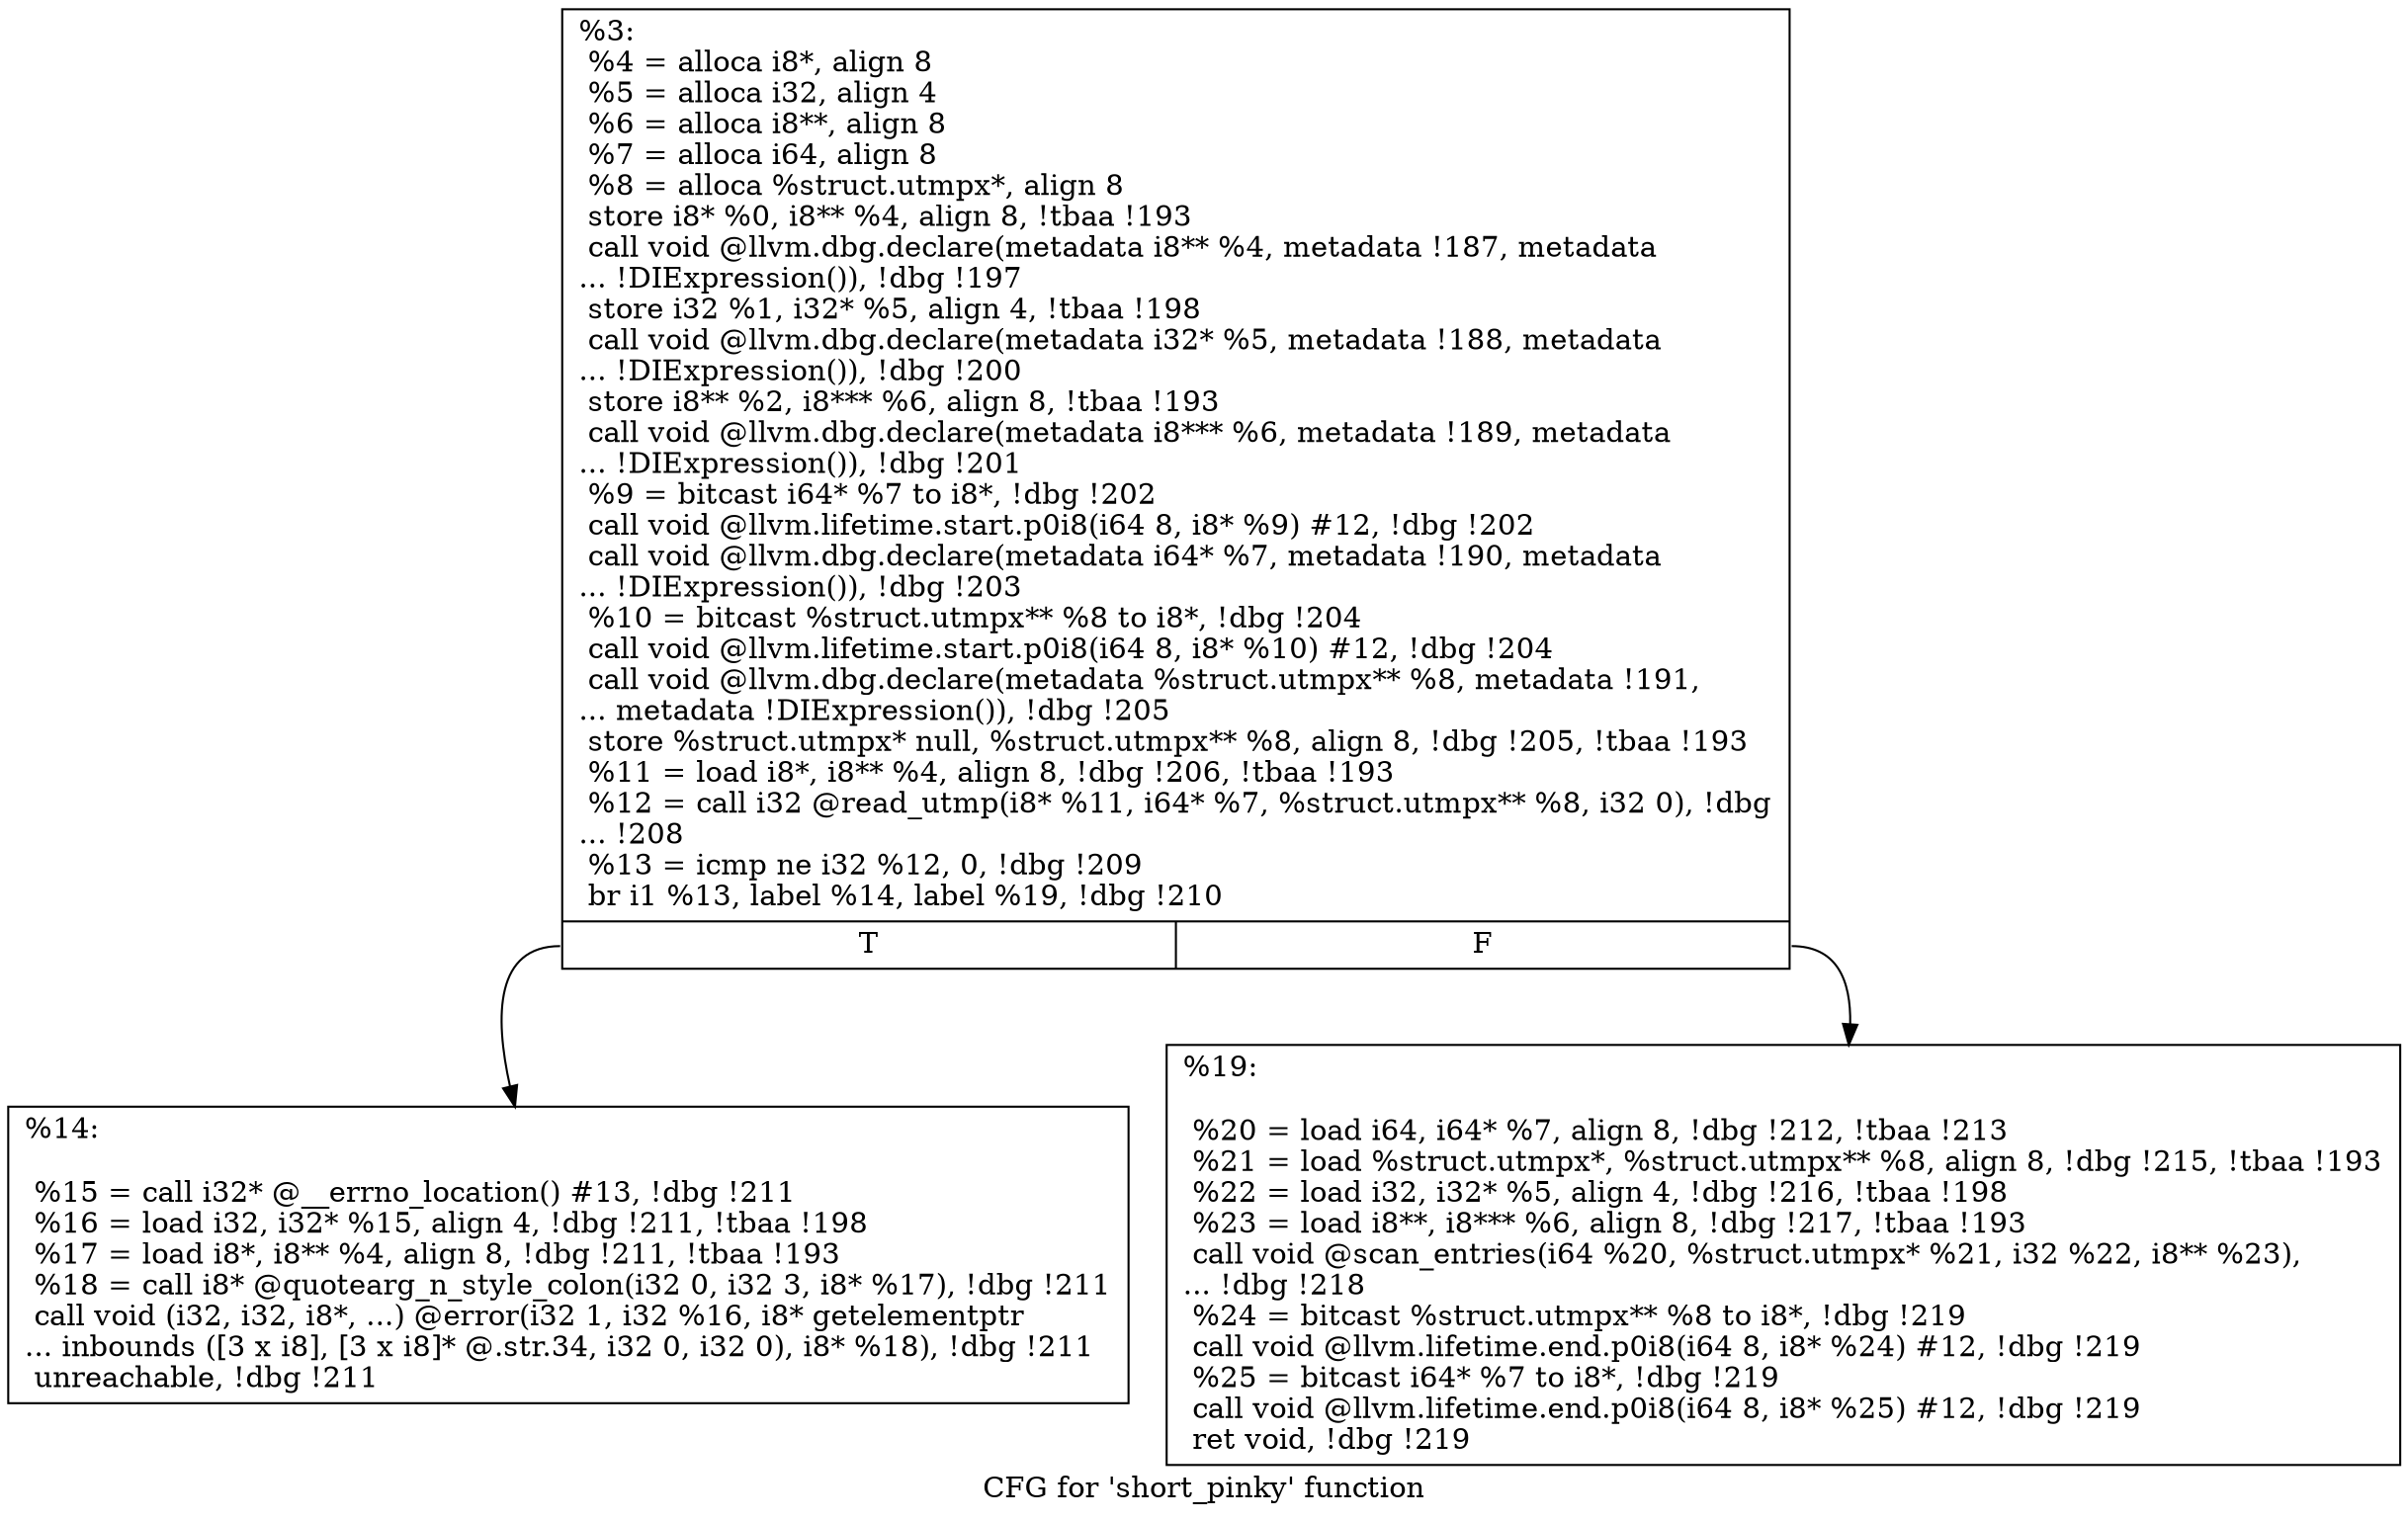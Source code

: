 digraph "CFG for 'short_pinky' function" {
	label="CFG for 'short_pinky' function";

	Node0xb86500 [shape=record,label="{%3:\l  %4 = alloca i8*, align 8\l  %5 = alloca i32, align 4\l  %6 = alloca i8**, align 8\l  %7 = alloca i64, align 8\l  %8 = alloca %struct.utmpx*, align 8\l  store i8* %0, i8** %4, align 8, !tbaa !193\l  call void @llvm.dbg.declare(metadata i8** %4, metadata !187, metadata\l... !DIExpression()), !dbg !197\l  store i32 %1, i32* %5, align 4, !tbaa !198\l  call void @llvm.dbg.declare(metadata i32* %5, metadata !188, metadata\l... !DIExpression()), !dbg !200\l  store i8** %2, i8*** %6, align 8, !tbaa !193\l  call void @llvm.dbg.declare(metadata i8*** %6, metadata !189, metadata\l... !DIExpression()), !dbg !201\l  %9 = bitcast i64* %7 to i8*, !dbg !202\l  call void @llvm.lifetime.start.p0i8(i64 8, i8* %9) #12, !dbg !202\l  call void @llvm.dbg.declare(metadata i64* %7, metadata !190, metadata\l... !DIExpression()), !dbg !203\l  %10 = bitcast %struct.utmpx** %8 to i8*, !dbg !204\l  call void @llvm.lifetime.start.p0i8(i64 8, i8* %10) #12, !dbg !204\l  call void @llvm.dbg.declare(metadata %struct.utmpx** %8, metadata !191,\l... metadata !DIExpression()), !dbg !205\l  store %struct.utmpx* null, %struct.utmpx** %8, align 8, !dbg !205, !tbaa !193\l  %11 = load i8*, i8** %4, align 8, !dbg !206, !tbaa !193\l  %12 = call i32 @read_utmp(i8* %11, i64* %7, %struct.utmpx** %8, i32 0), !dbg\l... !208\l  %13 = icmp ne i32 %12, 0, !dbg !209\l  br i1 %13, label %14, label %19, !dbg !210\l|{<s0>T|<s1>F}}"];
	Node0xb86500:s0 -> Node0xb7a1e0;
	Node0xb86500:s1 -> Node0xb7a230;
	Node0xb7a1e0 [shape=record,label="{%14:\l\l  %15 = call i32* @__errno_location() #13, !dbg !211\l  %16 = load i32, i32* %15, align 4, !dbg !211, !tbaa !198\l  %17 = load i8*, i8** %4, align 8, !dbg !211, !tbaa !193\l  %18 = call i8* @quotearg_n_style_colon(i32 0, i32 3, i8* %17), !dbg !211\l  call void (i32, i32, i8*, ...) @error(i32 1, i32 %16, i8* getelementptr\l... inbounds ([3 x i8], [3 x i8]* @.str.34, i32 0, i32 0), i8* %18), !dbg !211\l  unreachable, !dbg !211\l}"];
	Node0xb7a230 [shape=record,label="{%19:\l\l  %20 = load i64, i64* %7, align 8, !dbg !212, !tbaa !213\l  %21 = load %struct.utmpx*, %struct.utmpx** %8, align 8, !dbg !215, !tbaa !193\l  %22 = load i32, i32* %5, align 4, !dbg !216, !tbaa !198\l  %23 = load i8**, i8*** %6, align 8, !dbg !217, !tbaa !193\l  call void @scan_entries(i64 %20, %struct.utmpx* %21, i32 %22, i8** %23),\l... !dbg !218\l  %24 = bitcast %struct.utmpx** %8 to i8*, !dbg !219\l  call void @llvm.lifetime.end.p0i8(i64 8, i8* %24) #12, !dbg !219\l  %25 = bitcast i64* %7 to i8*, !dbg !219\l  call void @llvm.lifetime.end.p0i8(i64 8, i8* %25) #12, !dbg !219\l  ret void, !dbg !219\l}"];
}
